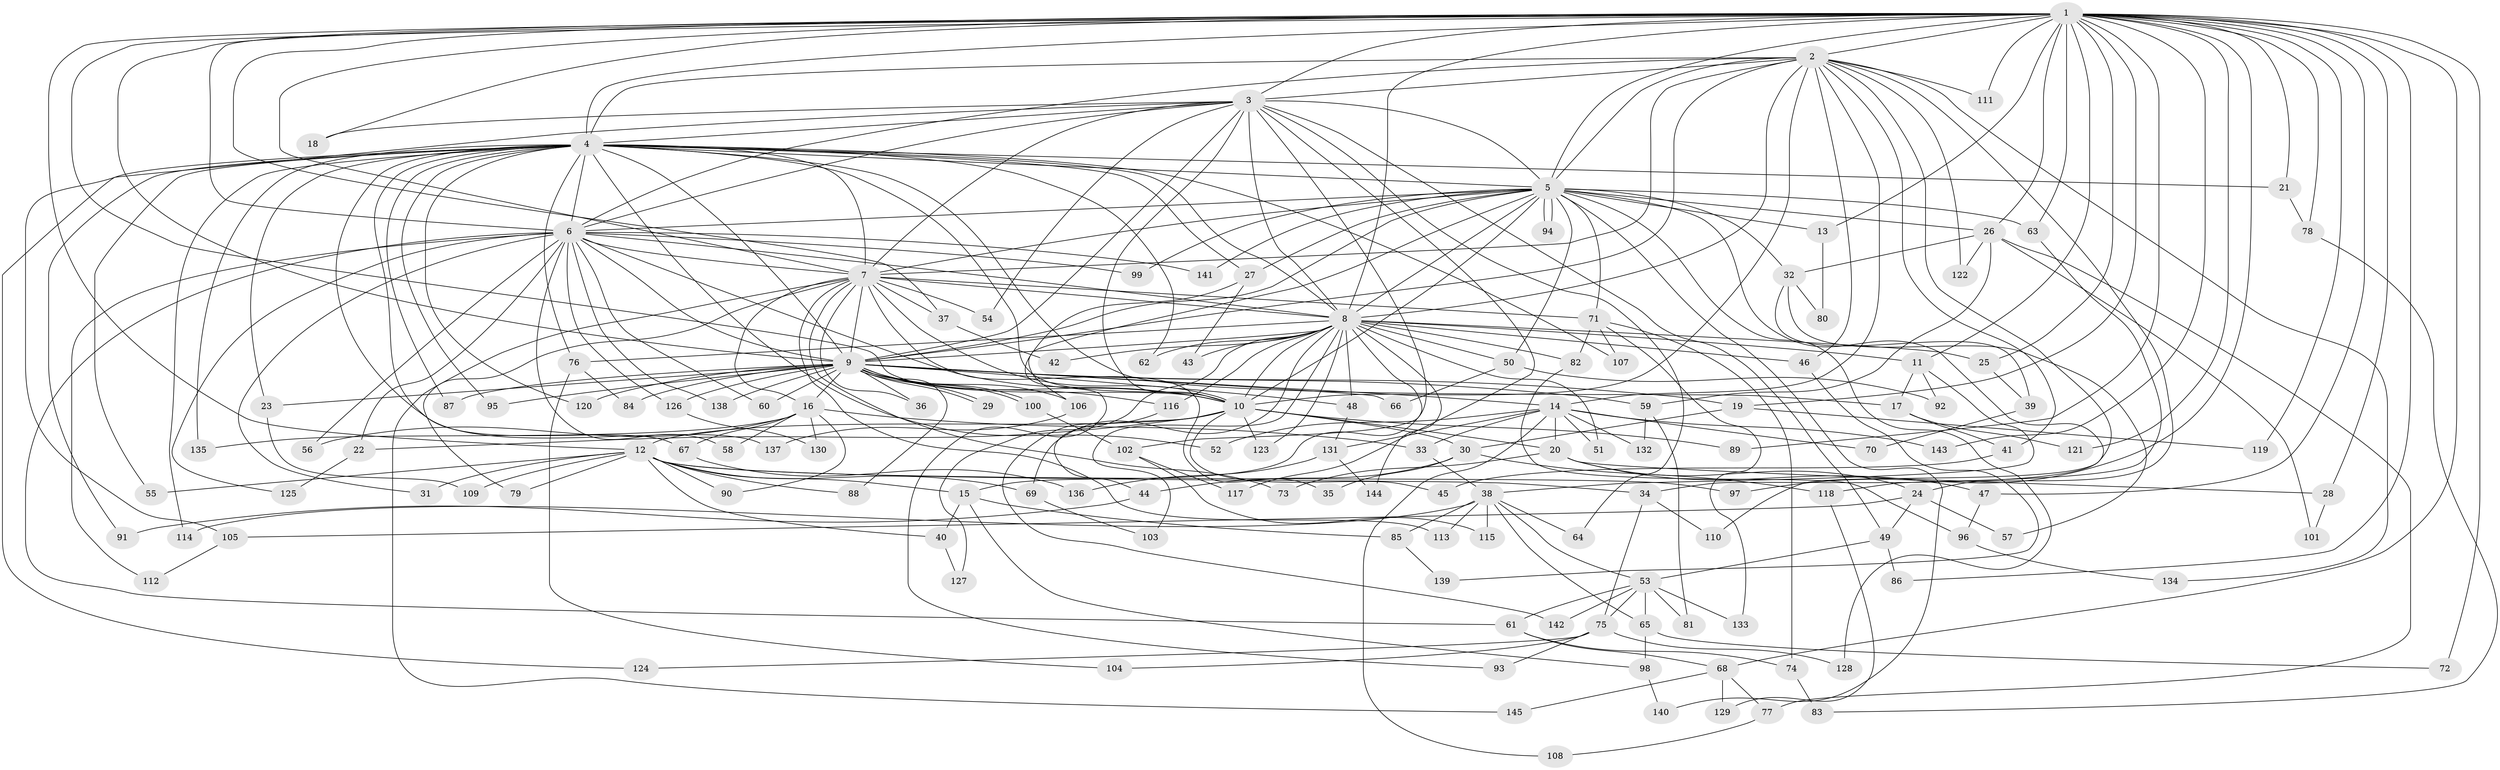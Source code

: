 // Generated by graph-tools (version 1.1) at 2025/01/03/09/25 03:01:33]
// undirected, 145 vertices, 315 edges
graph export_dot {
graph [start="1"]
  node [color=gray90,style=filled];
  1;
  2;
  3;
  4;
  5;
  6;
  7;
  8;
  9;
  10;
  11;
  12;
  13;
  14;
  15;
  16;
  17;
  18;
  19;
  20;
  21;
  22;
  23;
  24;
  25;
  26;
  27;
  28;
  29;
  30;
  31;
  32;
  33;
  34;
  35;
  36;
  37;
  38;
  39;
  40;
  41;
  42;
  43;
  44;
  45;
  46;
  47;
  48;
  49;
  50;
  51;
  52;
  53;
  54;
  55;
  56;
  57;
  58;
  59;
  60;
  61;
  62;
  63;
  64;
  65;
  66;
  67;
  68;
  69;
  70;
  71;
  72;
  73;
  74;
  75;
  76;
  77;
  78;
  79;
  80;
  81;
  82;
  83;
  84;
  85;
  86;
  87;
  88;
  89;
  90;
  91;
  92;
  93;
  94;
  95;
  96;
  97;
  98;
  99;
  100;
  101;
  102;
  103;
  104;
  105;
  106;
  107;
  108;
  109;
  110;
  111;
  112;
  113;
  114;
  115;
  116;
  117;
  118;
  119;
  120;
  121;
  122;
  123;
  124;
  125;
  126;
  127;
  128;
  129;
  130;
  131;
  132;
  133;
  134;
  135;
  136;
  137;
  138;
  139;
  140;
  141;
  142;
  143;
  144;
  145;
  1 -- 2;
  1 -- 3;
  1 -- 4;
  1 -- 5;
  1 -- 6;
  1 -- 7;
  1 -- 8;
  1 -- 9;
  1 -- 10;
  1 -- 11;
  1 -- 12;
  1 -- 13;
  1 -- 18;
  1 -- 19;
  1 -- 21;
  1 -- 25;
  1 -- 26;
  1 -- 28;
  1 -- 37;
  1 -- 47;
  1 -- 63;
  1 -- 68;
  1 -- 72;
  1 -- 78;
  1 -- 86;
  1 -- 89;
  1 -- 97;
  1 -- 111;
  1 -- 119;
  1 -- 121;
  1 -- 143;
  2 -- 3;
  2 -- 4;
  2 -- 5;
  2 -- 6;
  2 -- 7;
  2 -- 8;
  2 -- 9;
  2 -- 10;
  2 -- 14;
  2 -- 24;
  2 -- 34;
  2 -- 41;
  2 -- 46;
  2 -- 111;
  2 -- 122;
  2 -- 134;
  3 -- 4;
  3 -- 5;
  3 -- 6;
  3 -- 7;
  3 -- 8;
  3 -- 9;
  3 -- 10;
  3 -- 18;
  3 -- 49;
  3 -- 54;
  3 -- 64;
  3 -- 102;
  3 -- 105;
  3 -- 117;
  4 -- 5;
  4 -- 6;
  4 -- 7;
  4 -- 8;
  4 -- 9;
  4 -- 10;
  4 -- 17;
  4 -- 21;
  4 -- 23;
  4 -- 27;
  4 -- 52;
  4 -- 55;
  4 -- 62;
  4 -- 67;
  4 -- 76;
  4 -- 87;
  4 -- 91;
  4 -- 95;
  4 -- 107;
  4 -- 114;
  4 -- 120;
  4 -- 124;
  4 -- 135;
  4 -- 137;
  5 -- 6;
  5 -- 7;
  5 -- 8;
  5 -- 9;
  5 -- 10;
  5 -- 13;
  5 -- 26;
  5 -- 27;
  5 -- 32;
  5 -- 50;
  5 -- 63;
  5 -- 71;
  5 -- 94;
  5 -- 94;
  5 -- 99;
  5 -- 106;
  5 -- 110;
  5 -- 128;
  5 -- 140;
  5 -- 141;
  6 -- 7;
  6 -- 8;
  6 -- 9;
  6 -- 10;
  6 -- 22;
  6 -- 31;
  6 -- 56;
  6 -- 58;
  6 -- 60;
  6 -- 61;
  6 -- 99;
  6 -- 112;
  6 -- 125;
  6 -- 126;
  6 -- 138;
  6 -- 141;
  7 -- 8;
  7 -- 9;
  7 -- 10;
  7 -- 16;
  7 -- 35;
  7 -- 36;
  7 -- 37;
  7 -- 54;
  7 -- 71;
  7 -- 73;
  7 -- 79;
  7 -- 113;
  7 -- 145;
  8 -- 9;
  8 -- 10;
  8 -- 11;
  8 -- 15;
  8 -- 25;
  8 -- 42;
  8 -- 43;
  8 -- 46;
  8 -- 48;
  8 -- 50;
  8 -- 51;
  8 -- 62;
  8 -- 69;
  8 -- 76;
  8 -- 82;
  8 -- 103;
  8 -- 116;
  8 -- 123;
  8 -- 127;
  8 -- 144;
  9 -- 10;
  9 -- 14;
  9 -- 16;
  9 -- 19;
  9 -- 23;
  9 -- 29;
  9 -- 29;
  9 -- 36;
  9 -- 48;
  9 -- 59;
  9 -- 60;
  9 -- 66;
  9 -- 84;
  9 -- 87;
  9 -- 88;
  9 -- 95;
  9 -- 100;
  9 -- 100;
  9 -- 106;
  9 -- 116;
  9 -- 120;
  9 -- 126;
  9 -- 138;
  10 -- 12;
  10 -- 20;
  10 -- 22;
  10 -- 30;
  10 -- 44;
  10 -- 45;
  10 -- 89;
  10 -- 123;
  11 -- 17;
  11 -- 38;
  11 -- 92;
  12 -- 15;
  12 -- 31;
  12 -- 34;
  12 -- 40;
  12 -- 55;
  12 -- 69;
  12 -- 79;
  12 -- 88;
  12 -- 90;
  12 -- 97;
  12 -- 109;
  13 -- 80;
  14 -- 20;
  14 -- 33;
  14 -- 51;
  14 -- 52;
  14 -- 70;
  14 -- 108;
  14 -- 131;
  14 -- 132;
  14 -- 143;
  15 -- 40;
  15 -- 85;
  15 -- 98;
  16 -- 33;
  16 -- 56;
  16 -- 58;
  16 -- 67;
  16 -- 90;
  16 -- 130;
  16 -- 135;
  17 -- 41;
  17 -- 121;
  19 -- 30;
  19 -- 119;
  20 -- 24;
  20 -- 28;
  20 -- 47;
  20 -- 73;
  21 -- 78;
  22 -- 125;
  23 -- 109;
  24 -- 49;
  24 -- 57;
  24 -- 105;
  25 -- 39;
  26 -- 32;
  26 -- 59;
  26 -- 77;
  26 -- 101;
  26 -- 122;
  27 -- 43;
  27 -- 93;
  28 -- 101;
  30 -- 35;
  30 -- 44;
  30 -- 118;
  32 -- 39;
  32 -- 57;
  32 -- 80;
  33 -- 38;
  34 -- 75;
  34 -- 110;
  37 -- 42;
  38 -- 53;
  38 -- 64;
  38 -- 65;
  38 -- 85;
  38 -- 113;
  38 -- 114;
  38 -- 115;
  39 -- 70;
  40 -- 127;
  41 -- 45;
  44 -- 91;
  46 -- 139;
  47 -- 96;
  48 -- 131;
  49 -- 53;
  49 -- 86;
  50 -- 66;
  50 -- 92;
  53 -- 61;
  53 -- 65;
  53 -- 75;
  53 -- 81;
  53 -- 133;
  53 -- 142;
  59 -- 81;
  59 -- 132;
  61 -- 68;
  61 -- 74;
  63 -- 118;
  65 -- 72;
  65 -- 98;
  67 -- 136;
  68 -- 77;
  68 -- 129;
  68 -- 145;
  69 -- 103;
  71 -- 74;
  71 -- 82;
  71 -- 107;
  71 -- 133;
  74 -- 83;
  75 -- 93;
  75 -- 104;
  75 -- 124;
  75 -- 128;
  76 -- 84;
  76 -- 104;
  77 -- 108;
  78 -- 83;
  82 -- 96;
  85 -- 139;
  96 -- 134;
  98 -- 140;
  100 -- 102;
  102 -- 115;
  102 -- 117;
  105 -- 112;
  106 -- 137;
  116 -- 142;
  118 -- 129;
  126 -- 130;
  131 -- 136;
  131 -- 144;
}

